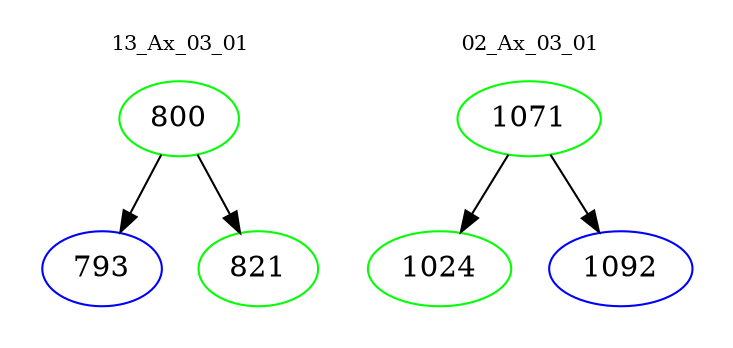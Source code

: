 digraph{
subgraph cluster_0 {
color = white
label = "13_Ax_03_01";
fontsize=10;
T0_800 [label="800", color="green"]
T0_800 -> T0_793 [color="black"]
T0_793 [label="793", color="blue"]
T0_800 -> T0_821 [color="black"]
T0_821 [label="821", color="green"]
}
subgraph cluster_1 {
color = white
label = "02_Ax_03_01";
fontsize=10;
T1_1071 [label="1071", color="green"]
T1_1071 -> T1_1024 [color="black"]
T1_1024 [label="1024", color="green"]
T1_1071 -> T1_1092 [color="black"]
T1_1092 [label="1092", color="blue"]
}
}
